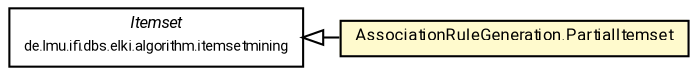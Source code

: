#!/usr/local/bin/dot
#
# Class diagram 
# Generated by UMLGraph version R5_7_2-60-g0e99a6 (http://www.spinellis.gr/umlgraph/)
#

digraph G {
	graph [fontnames="svg"]
	edge [fontname="Roboto",fontsize=7,labelfontname="Roboto",labelfontsize=7,color="black"];
	node [fontname="Roboto",fontcolor="black",fontsize=8,shape=plaintext,margin=0,width=0,height=0];
	nodesep=0.15;
	ranksep=0.25;
	rankdir=LR;
	// de.lmu.ifi.dbs.elki.algorithm.itemsetmining.Itemset
	c1690273 [label=<<table title="de.lmu.ifi.dbs.elki.algorithm.itemsetmining.Itemset" border="0" cellborder="1" cellspacing="0" cellpadding="2" href="../Itemset.html" target="_parent">
		<tr><td><table border="0" cellspacing="0" cellpadding="1">
		<tr><td align="center" balign="center"> <font face="Roboto"><i>Itemset</i></font> </td></tr>
		<tr><td align="center" balign="center"> <font face="Roboto" point-size="7.0">de.lmu.ifi.dbs.elki.algorithm.itemsetmining</font> </td></tr>
		</table></td></tr>
		</table>>, URL="../Itemset.html"];
	// de.lmu.ifi.dbs.elki.algorithm.itemsetmining.associationrules.AssociationRuleGeneration.PartialItemset
	c1690293 [label=<<table title="de.lmu.ifi.dbs.elki.algorithm.itemsetmining.associationrules.AssociationRuleGeneration.PartialItemset" border="0" cellborder="1" cellspacing="0" cellpadding="2" bgcolor="lemonChiffon" href="AssociationRuleGeneration.PartialItemset.html" target="_parent">
		<tr><td><table border="0" cellspacing="0" cellpadding="1">
		<tr><td align="center" balign="center"> <font face="Roboto">AssociationRuleGeneration.PartialItemset</font> </td></tr>
		</table></td></tr>
		</table>>, URL="AssociationRuleGeneration.PartialItemset.html"];
	// de.lmu.ifi.dbs.elki.algorithm.itemsetmining.associationrules.AssociationRuleGeneration.PartialItemset extends de.lmu.ifi.dbs.elki.algorithm.itemsetmining.Itemset
	c1690273 -> c1690293 [arrowtail=empty,dir=back,weight=10];
}

